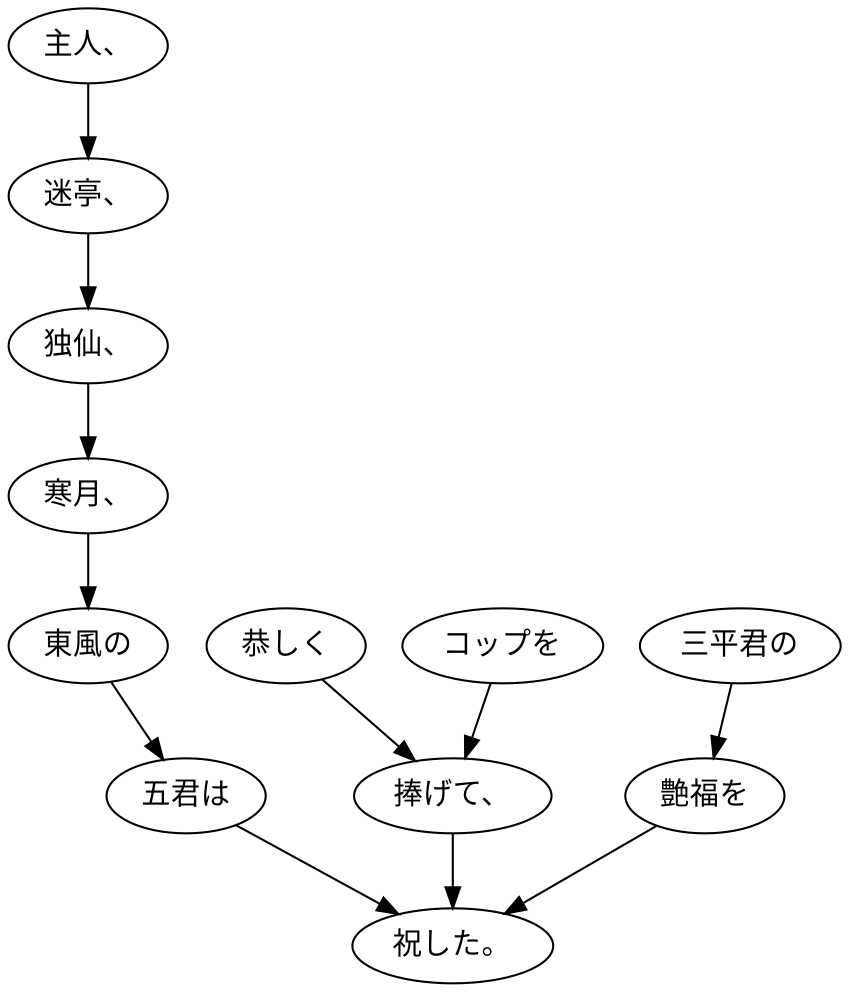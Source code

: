 digraph graph9045 {
	node0 [label="主人、"];
	node1 [label="迷亭、"];
	node2 [label="独仙、"];
	node3 [label="寒月、"];
	node4 [label="東風の"];
	node5 [label="五君は"];
	node6 [label="恭しく"];
	node7 [label="コップを"];
	node8 [label="捧げて、"];
	node9 [label="三平君の"];
	node10 [label="艶福を"];
	node11 [label="祝した。"];
	node0 -> node1;
	node1 -> node2;
	node2 -> node3;
	node3 -> node4;
	node4 -> node5;
	node5 -> node11;
	node6 -> node8;
	node7 -> node8;
	node8 -> node11;
	node9 -> node10;
	node10 -> node11;
}
